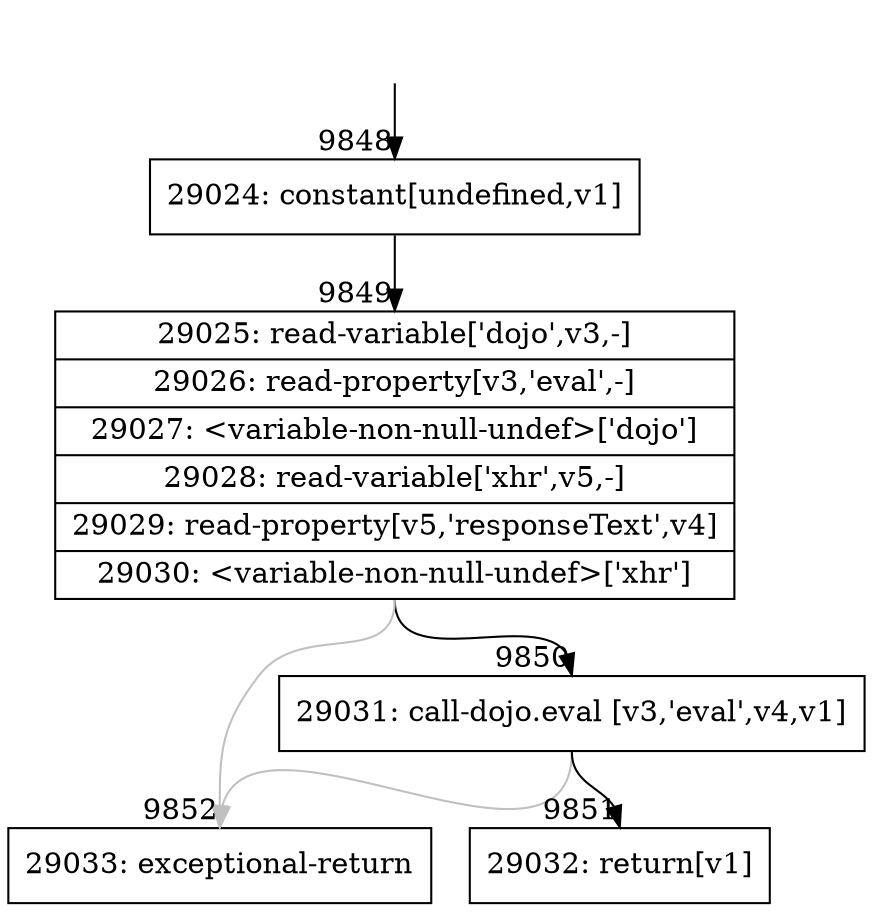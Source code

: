 digraph {
rankdir="TD"
BB_entry695[shape=none,label=""];
BB_entry695 -> BB9848 [tailport=s, headport=n, headlabel="    9848"]
BB9848 [shape=record label="{29024: constant[undefined,v1]}" ] 
BB9848 -> BB9849 [tailport=s, headport=n, headlabel="      9849"]
BB9849 [shape=record label="{29025: read-variable['dojo',v3,-]|29026: read-property[v3,'eval',-]|29027: \<variable-non-null-undef\>['dojo']|29028: read-variable['xhr',v5,-]|29029: read-property[v5,'responseText',v4]|29030: \<variable-non-null-undef\>['xhr']}" ] 
BB9849 -> BB9850 [tailport=s, headport=n, headlabel="      9850"]
BB9849 -> BB9852 [tailport=s, headport=n, color=gray, headlabel="      9852"]
BB9850 [shape=record label="{29031: call-dojo.eval [v3,'eval',v4,v1]}" ] 
BB9850 -> BB9851 [tailport=s, headport=n, headlabel="      9851"]
BB9850 -> BB9852 [tailport=s, headport=n, color=gray]
BB9851 [shape=record label="{29032: return[v1]}" ] 
BB9852 [shape=record label="{29033: exceptional-return}" ] 
//#$~ 13708
}
